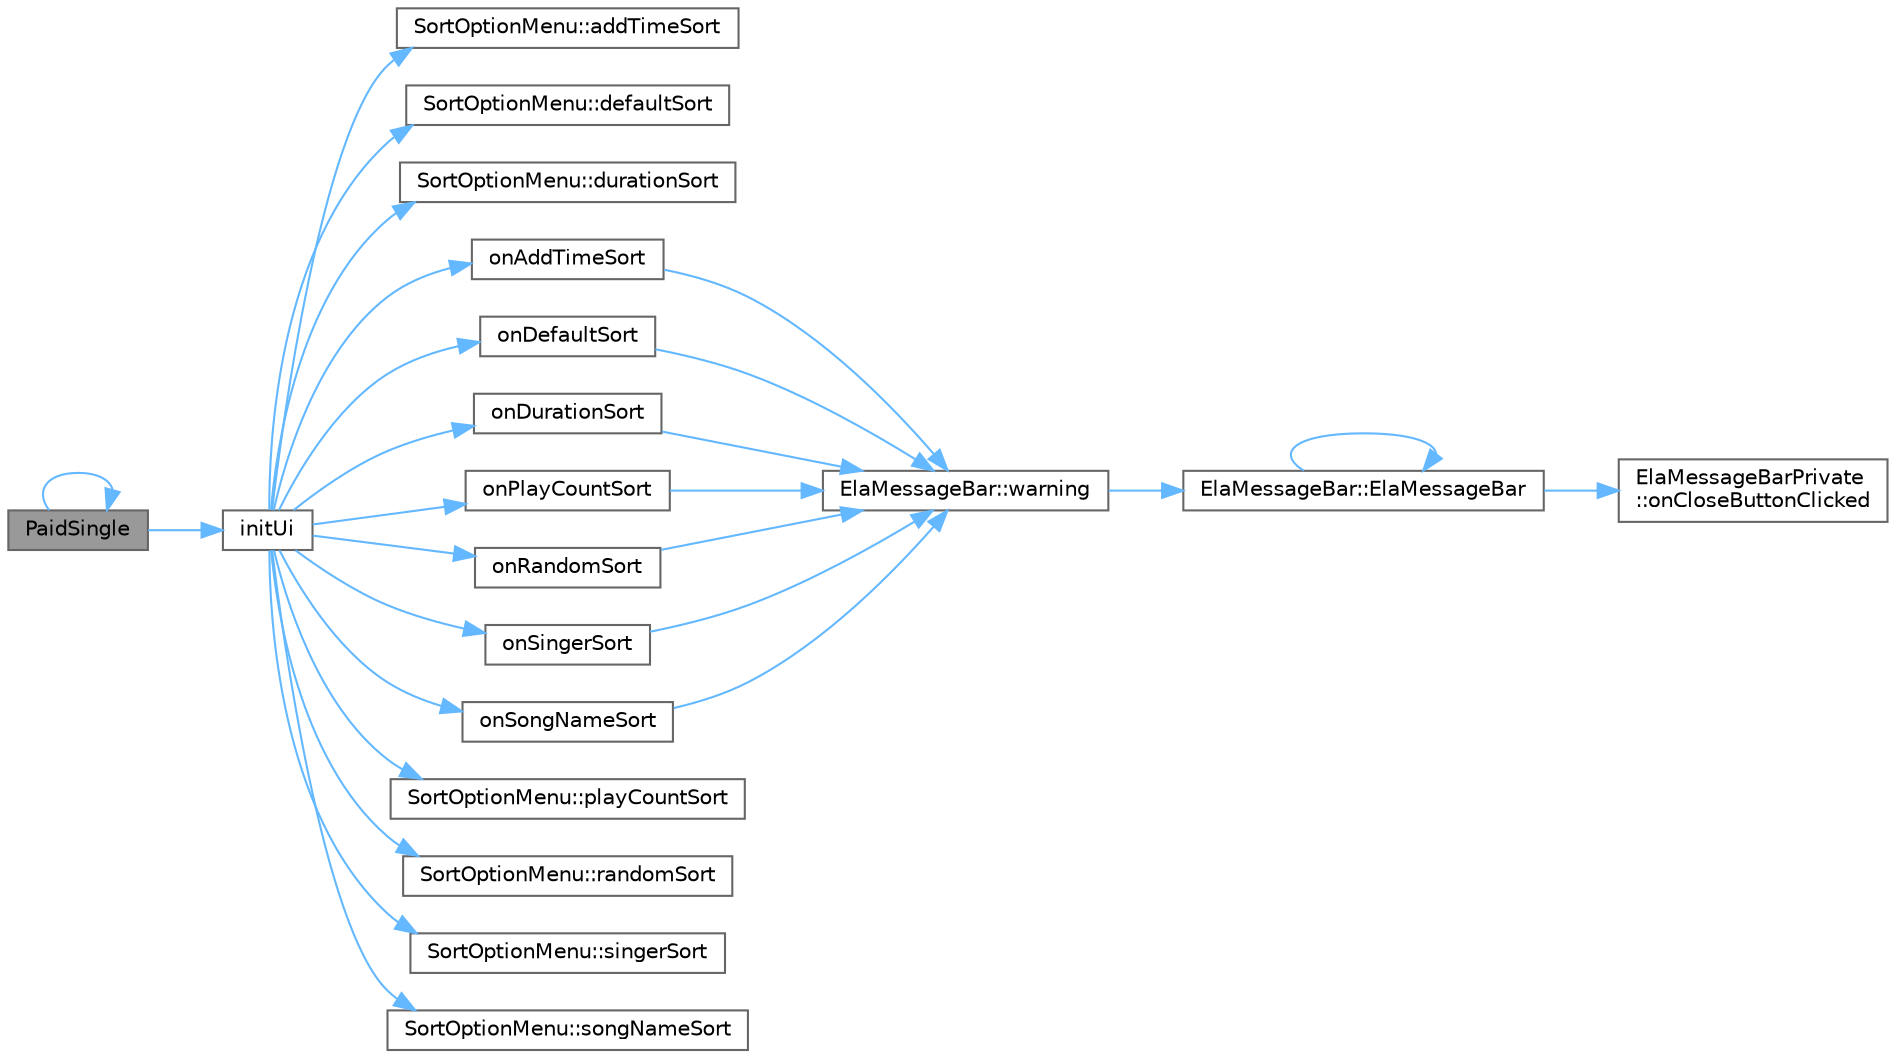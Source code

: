 digraph "PaidSingle"
{
 // LATEX_PDF_SIZE
  bgcolor="transparent";
  edge [fontname=Helvetica,fontsize=10,labelfontname=Helvetica,labelfontsize=10];
  node [fontname=Helvetica,fontsize=10,shape=box,height=0.2,width=0.4];
  rankdir="LR";
  Node1 [id="Node000001",label="PaidSingle",height=0.2,width=0.4,color="gray40", fillcolor="grey60", style="filled", fontcolor="black",tooltip="构造函数，初始化付费单曲界面"];
  Node1 -> Node2 [id="edge1_Node000001_Node000002",color="steelblue1",style="solid",tooltip=" "];
  Node2 [id="Node000002",label="initUi",height=0.2,width=0.4,color="grey40", fillcolor="white", style="filled",URL="$class_paid_single.html#afba6e95967cc3eb25fd518f7bde6ec04",tooltip="初始化界面"];
  Node2 -> Node3 [id="edge2_Node000002_Node000003",color="steelblue1",style="solid",tooltip=" "];
  Node3 [id="Node000003",label="SortOptionMenu::addTimeSort",height=0.2,width=0.4,color="grey40", fillcolor="white", style="filled",URL="$class_sort_option_menu.html#a62a93505e41ee4916658fff3343f5f8b",tooltip="添加时间排序信号"];
  Node2 -> Node4 [id="edge3_Node000002_Node000004",color="steelblue1",style="solid",tooltip=" "];
  Node4 [id="Node000004",label="SortOptionMenu::defaultSort",height=0.2,width=0.4,color="grey40", fillcolor="white", style="filled",URL="$class_sort_option_menu.html#a50b2ddb2183eedf2bb2cc554dbe628fe",tooltip="默认排序信号"];
  Node2 -> Node5 [id="edge4_Node000002_Node000005",color="steelblue1",style="solid",tooltip=" "];
  Node5 [id="Node000005",label="SortOptionMenu::durationSort",height=0.2,width=0.4,color="grey40", fillcolor="white", style="filled",URL="$class_sort_option_menu.html#aeee8df6b69f3b5a4a9426ce1e767c730",tooltip="时长排序信号"];
  Node2 -> Node6 [id="edge5_Node000002_Node000006",color="steelblue1",style="solid",tooltip=" "];
  Node6 [id="Node000006",label="onAddTimeSort",height=0.2,width=0.4,color="grey40", fillcolor="white", style="filled",URL="$class_paid_single.html#a58cc37eb1a69f43d22e93dbd0a8e32ba",tooltip="添加时间排序槽函数"];
  Node6 -> Node7 [id="edge6_Node000006_Node000007",color="steelblue1",style="solid",tooltip=" "];
  Node7 [id="Node000007",label="ElaMessageBar::warning",height=0.2,width=0.4,color="grey40", fillcolor="white", style="filled",URL="$class_ela_message_bar.html#aaf06af29d4b610224fbb14636ce07b32",tooltip="显示警告消息"];
  Node7 -> Node8 [id="edge7_Node000007_Node000008",color="steelblue1",style="solid",tooltip=" "];
  Node8 [id="Node000008",label="ElaMessageBar::ElaMessageBar",height=0.2,width=0.4,color="grey40", fillcolor="white", style="filled",URL="$class_ela_message_bar.html#a1722699abf44f445a31b469f224ab7ca",tooltip="构造函数，初始化消息栏"];
  Node8 -> Node8 [id="edge8_Node000008_Node000008",color="steelblue1",style="solid",tooltip=" "];
  Node8 -> Node9 [id="edge9_Node000008_Node000009",color="steelblue1",style="solid",tooltip=" "];
  Node9 [id="Node000009",label="ElaMessageBarPrivate\l::onCloseButtonClicked",height=0.2,width=0.4,color="grey40", fillcolor="white", style="filled",URL="$class_ela_message_bar_private.html#a826ca8fdb2ca90af2c67cebd15f19bae",tooltip="关闭按钮点击事件处理"];
  Node2 -> Node10 [id="edge10_Node000002_Node000010",color="steelblue1",style="solid",tooltip=" "];
  Node10 [id="Node000010",label="onDefaultSort",height=0.2,width=0.4,color="grey40", fillcolor="white", style="filled",URL="$class_paid_single.html#a77868991ec35ce1ee03a62521bbf03c5",tooltip="默认排序槽函数"];
  Node10 -> Node7 [id="edge11_Node000010_Node000007",color="steelblue1",style="solid",tooltip=" "];
  Node2 -> Node11 [id="edge12_Node000002_Node000011",color="steelblue1",style="solid",tooltip=" "];
  Node11 [id="Node000011",label="onDurationSort",height=0.2,width=0.4,color="grey40", fillcolor="white", style="filled",URL="$class_paid_single.html#a1bf3aea4b068e67501d5614655eff022",tooltip="时长排序槽函数"];
  Node11 -> Node7 [id="edge13_Node000011_Node000007",color="steelblue1",style="solid",tooltip=" "];
  Node2 -> Node12 [id="edge14_Node000002_Node000012",color="steelblue1",style="solid",tooltip=" "];
  Node12 [id="Node000012",label="onPlayCountSort",height=0.2,width=0.4,color="grey40", fillcolor="white", style="filled",URL="$class_paid_single.html#a2deab31ea0dab5b0953202e8135f6236",tooltip="播放次数排序槽函数"];
  Node12 -> Node7 [id="edge15_Node000012_Node000007",color="steelblue1",style="solid",tooltip=" "];
  Node2 -> Node13 [id="edge16_Node000002_Node000013",color="steelblue1",style="solid",tooltip=" "];
  Node13 [id="Node000013",label="onRandomSort",height=0.2,width=0.4,color="grey40", fillcolor="white", style="filled",URL="$class_paid_single.html#a2ff39f94b18025fc9f33a0e9a9d75734",tooltip="随机排序槽函数"];
  Node13 -> Node7 [id="edge17_Node000013_Node000007",color="steelblue1",style="solid",tooltip=" "];
  Node2 -> Node14 [id="edge18_Node000002_Node000014",color="steelblue1",style="solid",tooltip=" "];
  Node14 [id="Node000014",label="onSingerSort",height=0.2,width=0.4,color="grey40", fillcolor="white", style="filled",URL="$class_paid_single.html#a88cff94b79f2aab5610fd6df85c77d39",tooltip="歌手排序槽函数"];
  Node14 -> Node7 [id="edge19_Node000014_Node000007",color="steelblue1",style="solid",tooltip=" "];
  Node2 -> Node15 [id="edge20_Node000002_Node000015",color="steelblue1",style="solid",tooltip=" "];
  Node15 [id="Node000015",label="onSongNameSort",height=0.2,width=0.4,color="grey40", fillcolor="white", style="filled",URL="$class_paid_single.html#a8b57469ce5cde9101bd38466a5138bd9",tooltip="歌曲名称排序槽函数"];
  Node15 -> Node7 [id="edge21_Node000015_Node000007",color="steelblue1",style="solid",tooltip=" "];
  Node2 -> Node16 [id="edge22_Node000002_Node000016",color="steelblue1",style="solid",tooltip=" "];
  Node16 [id="Node000016",label="SortOptionMenu::playCountSort",height=0.2,width=0.4,color="grey40", fillcolor="white", style="filled",URL="$class_sort_option_menu.html#a4005719fb6fb6bc4f13d0ae2cb46c120",tooltip="播放次数排序信号"];
  Node2 -> Node17 [id="edge23_Node000002_Node000017",color="steelblue1",style="solid",tooltip=" "];
  Node17 [id="Node000017",label="SortOptionMenu::randomSort",height=0.2,width=0.4,color="grey40", fillcolor="white", style="filled",URL="$class_sort_option_menu.html#a625ed9da15048536d4e71ca307a90a13",tooltip="随机排序信号"];
  Node2 -> Node18 [id="edge24_Node000002_Node000018",color="steelblue1",style="solid",tooltip=" "];
  Node18 [id="Node000018",label="SortOptionMenu::singerSort",height=0.2,width=0.4,color="grey40", fillcolor="white", style="filled",URL="$class_sort_option_menu.html#a8dfbd3ceedab5c9e1c73fcdd16f3681f",tooltip="歌手排序信号"];
  Node2 -> Node19 [id="edge25_Node000002_Node000019",color="steelblue1",style="solid",tooltip=" "];
  Node19 [id="Node000019",label="SortOptionMenu::songNameSort",height=0.2,width=0.4,color="grey40", fillcolor="white", style="filled",URL="$class_sort_option_menu.html#aaab3a5460c247a8f4ae3fa7e964c620e",tooltip="歌曲名排序信号"];
  Node1 -> Node1 [id="edge26_Node000001_Node000001",color="steelblue1",style="solid",tooltip=" "];
}
